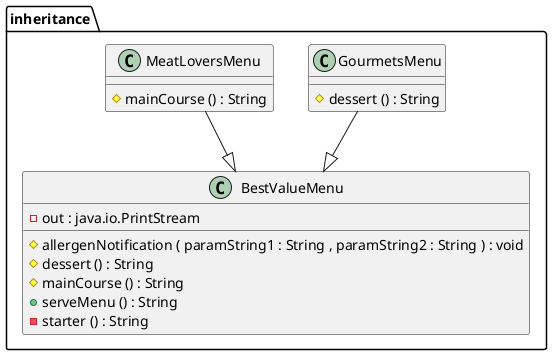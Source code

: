 @startuml

class inheritance.BestValueMenu {
	{field} -out : java.io.PrintStream
	{method} #allergenNotification ( paramString1 : String , paramString2 : String ) : void
	{method} #dessert () : String
	{method} #mainCourse () : String
	{method} +serveMenu () : String
	{method} -starter () : String
}


class inheritance.GourmetsMenu {
	{method} #dessert () : String
}


class inheritance.MeatLoversMenu {
	{method} #mainCourse () : String
}




inheritance.GourmetsMenu --|>  inheritance.BestValueMenu
inheritance.MeatLoversMenu --|>  inheritance.BestValueMenu


@enduml